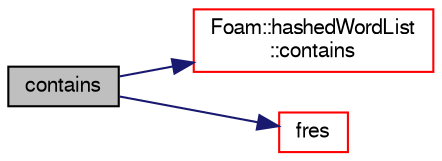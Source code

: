 digraph "contains"
{
  bgcolor="transparent";
  edge [fontname="FreeSans",fontsize="10",labelfontname="FreeSans",labelfontsize="10"];
  node [fontname="FreeSans",fontsize="10",shape=record];
  rankdir="LR";
  Node127 [label="contains",height=0.2,width=0.4,color="black", fillcolor="grey75", style="filled", fontcolor="black"];
  Node127 -> Node128 [color="midnightblue",fontsize="10",style="solid",fontname="FreeSans"];
  Node128 [label="Foam::hashedWordList\l::contains",height=0.2,width=0.4,color="red",URL="$a28242.html#a090be6ca18eaf98b1ff50b8af857270f",tooltip="Does the list contain the specified name. "];
  Node127 -> Node130 [color="midnightblue",fontsize="10",style="solid",fontname="FreeSans"];
  Node130 [label="fres",height=0.2,width=0.4,color="red",URL="$a30130.html#acbffdcb2124a13da815c8c737fbbe02b"];
}

